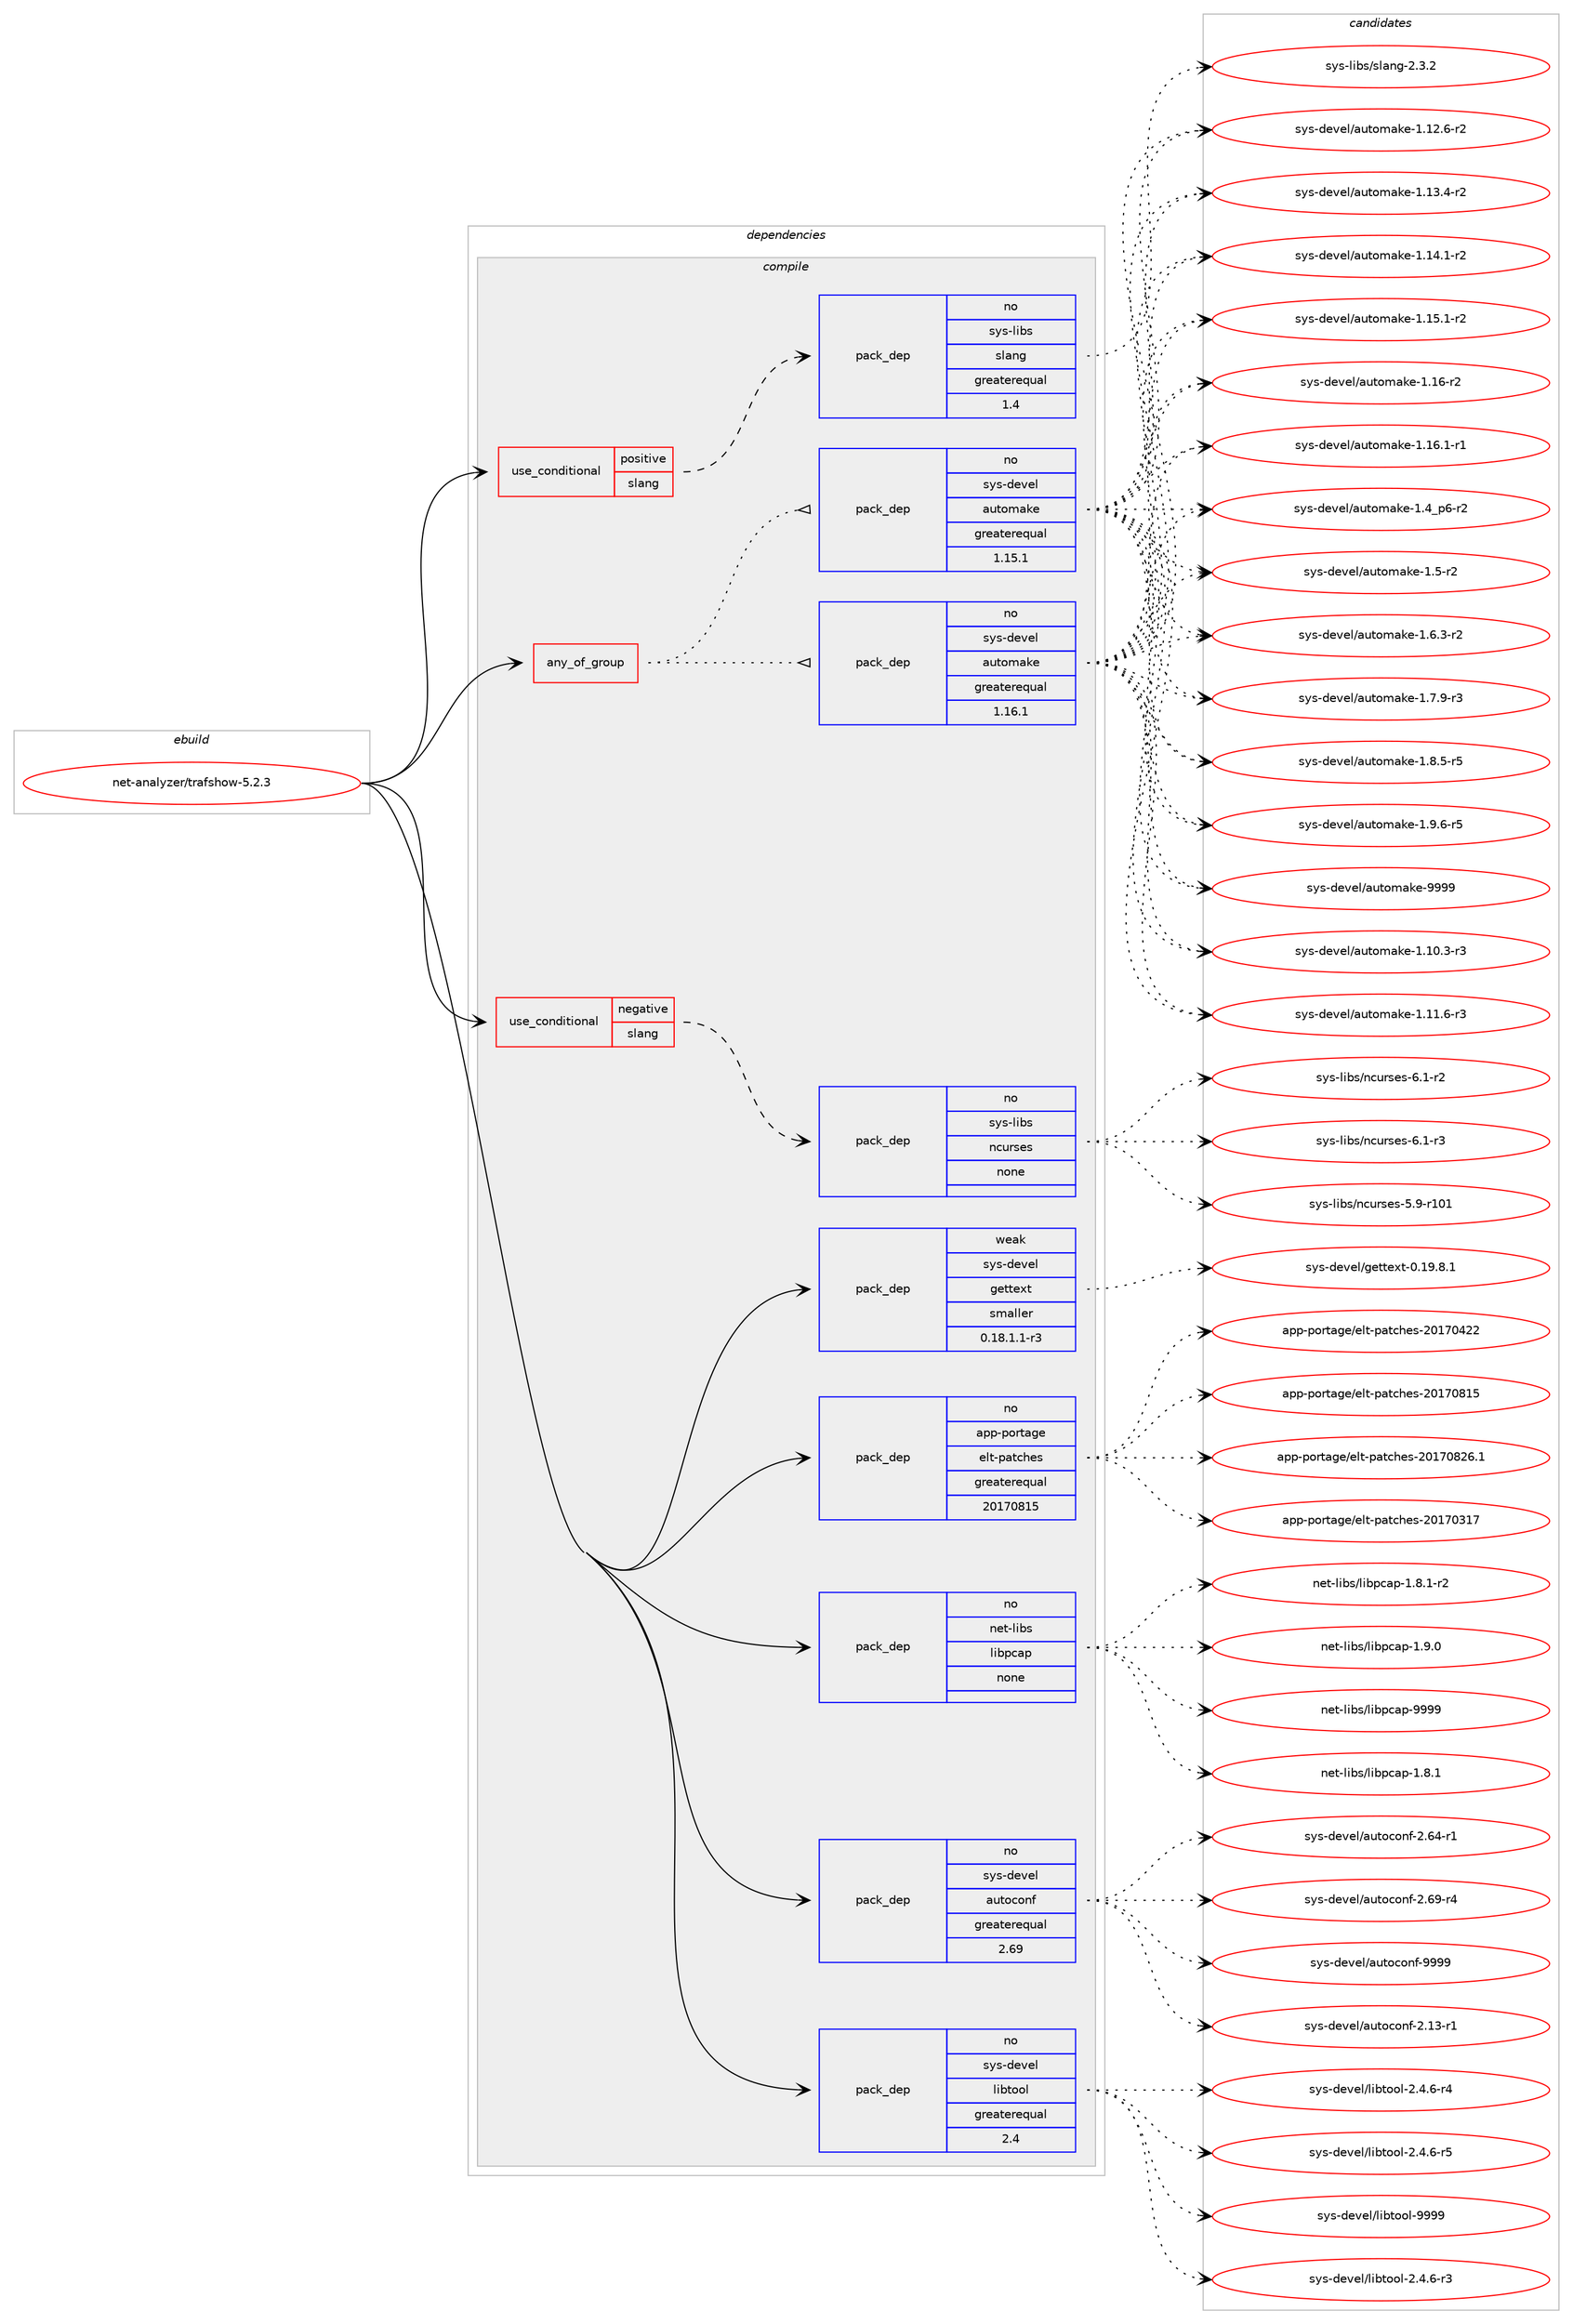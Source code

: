 digraph prolog {

# *************
# Graph options
# *************

newrank=true;
concentrate=true;
compound=true;
graph [rankdir=LR,fontname=Helvetica,fontsize=10,ranksep=1.5];#, ranksep=2.5, nodesep=0.2];
edge  [arrowhead=vee];
node  [fontname=Helvetica,fontsize=10];

# **********
# The ebuild
# **********

subgraph cluster_leftcol {
color=gray;
rank=same;
label=<<i>ebuild</i>>;
id [label="net-analyzer/trafshow-5.2.3", color=red, width=4, href="../net-analyzer/trafshow-5.2.3.svg"];
}

# ****************
# The dependencies
# ****************

subgraph cluster_midcol {
color=gray;
label=<<i>dependencies</i>>;
subgraph cluster_compile {
fillcolor="#eeeeee";
style=filled;
label=<<i>compile</i>>;
subgraph any25900 {
dependency1647543 [label=<<TABLE BORDER="0" CELLBORDER="1" CELLSPACING="0" CELLPADDING="4"><TR><TD CELLPADDING="10">any_of_group</TD></TR></TABLE>>, shape=none, color=red];subgraph pack1178121 {
dependency1647544 [label=<<TABLE BORDER="0" CELLBORDER="1" CELLSPACING="0" CELLPADDING="4" WIDTH="220"><TR><TD ROWSPAN="6" CELLPADDING="30">pack_dep</TD></TR><TR><TD WIDTH="110">no</TD></TR><TR><TD>sys-devel</TD></TR><TR><TD>automake</TD></TR><TR><TD>greaterequal</TD></TR><TR><TD>1.16.1</TD></TR></TABLE>>, shape=none, color=blue];
}
dependency1647543:e -> dependency1647544:w [weight=20,style="dotted",arrowhead="oinv"];
subgraph pack1178122 {
dependency1647545 [label=<<TABLE BORDER="0" CELLBORDER="1" CELLSPACING="0" CELLPADDING="4" WIDTH="220"><TR><TD ROWSPAN="6" CELLPADDING="30">pack_dep</TD></TR><TR><TD WIDTH="110">no</TD></TR><TR><TD>sys-devel</TD></TR><TR><TD>automake</TD></TR><TR><TD>greaterequal</TD></TR><TR><TD>1.15.1</TD></TR></TABLE>>, shape=none, color=blue];
}
dependency1647543:e -> dependency1647545:w [weight=20,style="dotted",arrowhead="oinv"];
}
id:e -> dependency1647543:w [weight=20,style="solid",arrowhead="vee"];
subgraph cond442747 {
dependency1647546 [label=<<TABLE BORDER="0" CELLBORDER="1" CELLSPACING="0" CELLPADDING="4"><TR><TD ROWSPAN="3" CELLPADDING="10">use_conditional</TD></TR><TR><TD>negative</TD></TR><TR><TD>slang</TD></TR></TABLE>>, shape=none, color=red];
subgraph pack1178123 {
dependency1647547 [label=<<TABLE BORDER="0" CELLBORDER="1" CELLSPACING="0" CELLPADDING="4" WIDTH="220"><TR><TD ROWSPAN="6" CELLPADDING="30">pack_dep</TD></TR><TR><TD WIDTH="110">no</TD></TR><TR><TD>sys-libs</TD></TR><TR><TD>ncurses</TD></TR><TR><TD>none</TD></TR><TR><TD></TD></TR></TABLE>>, shape=none, color=blue];
}
dependency1647546:e -> dependency1647547:w [weight=20,style="dashed",arrowhead="vee"];
}
id:e -> dependency1647546:w [weight=20,style="solid",arrowhead="vee"];
subgraph cond442748 {
dependency1647548 [label=<<TABLE BORDER="0" CELLBORDER="1" CELLSPACING="0" CELLPADDING="4"><TR><TD ROWSPAN="3" CELLPADDING="10">use_conditional</TD></TR><TR><TD>positive</TD></TR><TR><TD>slang</TD></TR></TABLE>>, shape=none, color=red];
subgraph pack1178124 {
dependency1647549 [label=<<TABLE BORDER="0" CELLBORDER="1" CELLSPACING="0" CELLPADDING="4" WIDTH="220"><TR><TD ROWSPAN="6" CELLPADDING="30">pack_dep</TD></TR><TR><TD WIDTH="110">no</TD></TR><TR><TD>sys-libs</TD></TR><TR><TD>slang</TD></TR><TR><TD>greaterequal</TD></TR><TR><TD>1.4</TD></TR></TABLE>>, shape=none, color=blue];
}
dependency1647548:e -> dependency1647549:w [weight=20,style="dashed",arrowhead="vee"];
}
id:e -> dependency1647548:w [weight=20,style="solid",arrowhead="vee"];
subgraph pack1178125 {
dependency1647550 [label=<<TABLE BORDER="0" CELLBORDER="1" CELLSPACING="0" CELLPADDING="4" WIDTH="220"><TR><TD ROWSPAN="6" CELLPADDING="30">pack_dep</TD></TR><TR><TD WIDTH="110">no</TD></TR><TR><TD>app-portage</TD></TR><TR><TD>elt-patches</TD></TR><TR><TD>greaterequal</TD></TR><TR><TD>20170815</TD></TR></TABLE>>, shape=none, color=blue];
}
id:e -> dependency1647550:w [weight=20,style="solid",arrowhead="vee"];
subgraph pack1178126 {
dependency1647551 [label=<<TABLE BORDER="0" CELLBORDER="1" CELLSPACING="0" CELLPADDING="4" WIDTH="220"><TR><TD ROWSPAN="6" CELLPADDING="30">pack_dep</TD></TR><TR><TD WIDTH="110">no</TD></TR><TR><TD>net-libs</TD></TR><TR><TD>libpcap</TD></TR><TR><TD>none</TD></TR><TR><TD></TD></TR></TABLE>>, shape=none, color=blue];
}
id:e -> dependency1647551:w [weight=20,style="solid",arrowhead="vee"];
subgraph pack1178127 {
dependency1647552 [label=<<TABLE BORDER="0" CELLBORDER="1" CELLSPACING="0" CELLPADDING="4" WIDTH="220"><TR><TD ROWSPAN="6" CELLPADDING="30">pack_dep</TD></TR><TR><TD WIDTH="110">no</TD></TR><TR><TD>sys-devel</TD></TR><TR><TD>autoconf</TD></TR><TR><TD>greaterequal</TD></TR><TR><TD>2.69</TD></TR></TABLE>>, shape=none, color=blue];
}
id:e -> dependency1647552:w [weight=20,style="solid",arrowhead="vee"];
subgraph pack1178128 {
dependency1647553 [label=<<TABLE BORDER="0" CELLBORDER="1" CELLSPACING="0" CELLPADDING="4" WIDTH="220"><TR><TD ROWSPAN="6" CELLPADDING="30">pack_dep</TD></TR><TR><TD WIDTH="110">no</TD></TR><TR><TD>sys-devel</TD></TR><TR><TD>libtool</TD></TR><TR><TD>greaterequal</TD></TR><TR><TD>2.4</TD></TR></TABLE>>, shape=none, color=blue];
}
id:e -> dependency1647553:w [weight=20,style="solid",arrowhead="vee"];
subgraph pack1178129 {
dependency1647554 [label=<<TABLE BORDER="0" CELLBORDER="1" CELLSPACING="0" CELLPADDING="4" WIDTH="220"><TR><TD ROWSPAN="6" CELLPADDING="30">pack_dep</TD></TR><TR><TD WIDTH="110">weak</TD></TR><TR><TD>sys-devel</TD></TR><TR><TD>gettext</TD></TR><TR><TD>smaller</TD></TR><TR><TD>0.18.1.1-r3</TD></TR></TABLE>>, shape=none, color=blue];
}
id:e -> dependency1647554:w [weight=20,style="solid",arrowhead="vee"];
}
subgraph cluster_compileandrun {
fillcolor="#eeeeee";
style=filled;
label=<<i>compile and run</i>>;
}
subgraph cluster_run {
fillcolor="#eeeeee";
style=filled;
label=<<i>run</i>>;
}
}

# **************
# The candidates
# **************

subgraph cluster_choices {
rank=same;
color=gray;
label=<<i>candidates</i>>;

subgraph choice1178121 {
color=black;
nodesep=1;
choice11512111545100101118101108479711711611110997107101454946494846514511451 [label="sys-devel/automake-1.10.3-r3", color=red, width=4,href="../sys-devel/automake-1.10.3-r3.svg"];
choice11512111545100101118101108479711711611110997107101454946494946544511451 [label="sys-devel/automake-1.11.6-r3", color=red, width=4,href="../sys-devel/automake-1.11.6-r3.svg"];
choice11512111545100101118101108479711711611110997107101454946495046544511450 [label="sys-devel/automake-1.12.6-r2", color=red, width=4,href="../sys-devel/automake-1.12.6-r2.svg"];
choice11512111545100101118101108479711711611110997107101454946495146524511450 [label="sys-devel/automake-1.13.4-r2", color=red, width=4,href="../sys-devel/automake-1.13.4-r2.svg"];
choice11512111545100101118101108479711711611110997107101454946495246494511450 [label="sys-devel/automake-1.14.1-r2", color=red, width=4,href="../sys-devel/automake-1.14.1-r2.svg"];
choice11512111545100101118101108479711711611110997107101454946495346494511450 [label="sys-devel/automake-1.15.1-r2", color=red, width=4,href="../sys-devel/automake-1.15.1-r2.svg"];
choice1151211154510010111810110847971171161111099710710145494649544511450 [label="sys-devel/automake-1.16-r2", color=red, width=4,href="../sys-devel/automake-1.16-r2.svg"];
choice11512111545100101118101108479711711611110997107101454946495446494511449 [label="sys-devel/automake-1.16.1-r1", color=red, width=4,href="../sys-devel/automake-1.16.1-r1.svg"];
choice115121115451001011181011084797117116111109971071014549465295112544511450 [label="sys-devel/automake-1.4_p6-r2", color=red, width=4,href="../sys-devel/automake-1.4_p6-r2.svg"];
choice11512111545100101118101108479711711611110997107101454946534511450 [label="sys-devel/automake-1.5-r2", color=red, width=4,href="../sys-devel/automake-1.5-r2.svg"];
choice115121115451001011181011084797117116111109971071014549465446514511450 [label="sys-devel/automake-1.6.3-r2", color=red, width=4,href="../sys-devel/automake-1.6.3-r2.svg"];
choice115121115451001011181011084797117116111109971071014549465546574511451 [label="sys-devel/automake-1.7.9-r3", color=red, width=4,href="../sys-devel/automake-1.7.9-r3.svg"];
choice115121115451001011181011084797117116111109971071014549465646534511453 [label="sys-devel/automake-1.8.5-r5", color=red, width=4,href="../sys-devel/automake-1.8.5-r5.svg"];
choice115121115451001011181011084797117116111109971071014549465746544511453 [label="sys-devel/automake-1.9.6-r5", color=red, width=4,href="../sys-devel/automake-1.9.6-r5.svg"];
choice115121115451001011181011084797117116111109971071014557575757 [label="sys-devel/automake-9999", color=red, width=4,href="../sys-devel/automake-9999.svg"];
dependency1647544:e -> choice11512111545100101118101108479711711611110997107101454946494846514511451:w [style=dotted,weight="100"];
dependency1647544:e -> choice11512111545100101118101108479711711611110997107101454946494946544511451:w [style=dotted,weight="100"];
dependency1647544:e -> choice11512111545100101118101108479711711611110997107101454946495046544511450:w [style=dotted,weight="100"];
dependency1647544:e -> choice11512111545100101118101108479711711611110997107101454946495146524511450:w [style=dotted,weight="100"];
dependency1647544:e -> choice11512111545100101118101108479711711611110997107101454946495246494511450:w [style=dotted,weight="100"];
dependency1647544:e -> choice11512111545100101118101108479711711611110997107101454946495346494511450:w [style=dotted,weight="100"];
dependency1647544:e -> choice1151211154510010111810110847971171161111099710710145494649544511450:w [style=dotted,weight="100"];
dependency1647544:e -> choice11512111545100101118101108479711711611110997107101454946495446494511449:w [style=dotted,weight="100"];
dependency1647544:e -> choice115121115451001011181011084797117116111109971071014549465295112544511450:w [style=dotted,weight="100"];
dependency1647544:e -> choice11512111545100101118101108479711711611110997107101454946534511450:w [style=dotted,weight="100"];
dependency1647544:e -> choice115121115451001011181011084797117116111109971071014549465446514511450:w [style=dotted,weight="100"];
dependency1647544:e -> choice115121115451001011181011084797117116111109971071014549465546574511451:w [style=dotted,weight="100"];
dependency1647544:e -> choice115121115451001011181011084797117116111109971071014549465646534511453:w [style=dotted,weight="100"];
dependency1647544:e -> choice115121115451001011181011084797117116111109971071014549465746544511453:w [style=dotted,weight="100"];
dependency1647544:e -> choice115121115451001011181011084797117116111109971071014557575757:w [style=dotted,weight="100"];
}
subgraph choice1178122 {
color=black;
nodesep=1;
choice11512111545100101118101108479711711611110997107101454946494846514511451 [label="sys-devel/automake-1.10.3-r3", color=red, width=4,href="../sys-devel/automake-1.10.3-r3.svg"];
choice11512111545100101118101108479711711611110997107101454946494946544511451 [label="sys-devel/automake-1.11.6-r3", color=red, width=4,href="../sys-devel/automake-1.11.6-r3.svg"];
choice11512111545100101118101108479711711611110997107101454946495046544511450 [label="sys-devel/automake-1.12.6-r2", color=red, width=4,href="../sys-devel/automake-1.12.6-r2.svg"];
choice11512111545100101118101108479711711611110997107101454946495146524511450 [label="sys-devel/automake-1.13.4-r2", color=red, width=4,href="../sys-devel/automake-1.13.4-r2.svg"];
choice11512111545100101118101108479711711611110997107101454946495246494511450 [label="sys-devel/automake-1.14.1-r2", color=red, width=4,href="../sys-devel/automake-1.14.1-r2.svg"];
choice11512111545100101118101108479711711611110997107101454946495346494511450 [label="sys-devel/automake-1.15.1-r2", color=red, width=4,href="../sys-devel/automake-1.15.1-r2.svg"];
choice1151211154510010111810110847971171161111099710710145494649544511450 [label="sys-devel/automake-1.16-r2", color=red, width=4,href="../sys-devel/automake-1.16-r2.svg"];
choice11512111545100101118101108479711711611110997107101454946495446494511449 [label="sys-devel/automake-1.16.1-r1", color=red, width=4,href="../sys-devel/automake-1.16.1-r1.svg"];
choice115121115451001011181011084797117116111109971071014549465295112544511450 [label="sys-devel/automake-1.4_p6-r2", color=red, width=4,href="../sys-devel/automake-1.4_p6-r2.svg"];
choice11512111545100101118101108479711711611110997107101454946534511450 [label="sys-devel/automake-1.5-r2", color=red, width=4,href="../sys-devel/automake-1.5-r2.svg"];
choice115121115451001011181011084797117116111109971071014549465446514511450 [label="sys-devel/automake-1.6.3-r2", color=red, width=4,href="../sys-devel/automake-1.6.3-r2.svg"];
choice115121115451001011181011084797117116111109971071014549465546574511451 [label="sys-devel/automake-1.7.9-r3", color=red, width=4,href="../sys-devel/automake-1.7.9-r3.svg"];
choice115121115451001011181011084797117116111109971071014549465646534511453 [label="sys-devel/automake-1.8.5-r5", color=red, width=4,href="../sys-devel/automake-1.8.5-r5.svg"];
choice115121115451001011181011084797117116111109971071014549465746544511453 [label="sys-devel/automake-1.9.6-r5", color=red, width=4,href="../sys-devel/automake-1.9.6-r5.svg"];
choice115121115451001011181011084797117116111109971071014557575757 [label="sys-devel/automake-9999", color=red, width=4,href="../sys-devel/automake-9999.svg"];
dependency1647545:e -> choice11512111545100101118101108479711711611110997107101454946494846514511451:w [style=dotted,weight="100"];
dependency1647545:e -> choice11512111545100101118101108479711711611110997107101454946494946544511451:w [style=dotted,weight="100"];
dependency1647545:e -> choice11512111545100101118101108479711711611110997107101454946495046544511450:w [style=dotted,weight="100"];
dependency1647545:e -> choice11512111545100101118101108479711711611110997107101454946495146524511450:w [style=dotted,weight="100"];
dependency1647545:e -> choice11512111545100101118101108479711711611110997107101454946495246494511450:w [style=dotted,weight="100"];
dependency1647545:e -> choice11512111545100101118101108479711711611110997107101454946495346494511450:w [style=dotted,weight="100"];
dependency1647545:e -> choice1151211154510010111810110847971171161111099710710145494649544511450:w [style=dotted,weight="100"];
dependency1647545:e -> choice11512111545100101118101108479711711611110997107101454946495446494511449:w [style=dotted,weight="100"];
dependency1647545:e -> choice115121115451001011181011084797117116111109971071014549465295112544511450:w [style=dotted,weight="100"];
dependency1647545:e -> choice11512111545100101118101108479711711611110997107101454946534511450:w [style=dotted,weight="100"];
dependency1647545:e -> choice115121115451001011181011084797117116111109971071014549465446514511450:w [style=dotted,weight="100"];
dependency1647545:e -> choice115121115451001011181011084797117116111109971071014549465546574511451:w [style=dotted,weight="100"];
dependency1647545:e -> choice115121115451001011181011084797117116111109971071014549465646534511453:w [style=dotted,weight="100"];
dependency1647545:e -> choice115121115451001011181011084797117116111109971071014549465746544511453:w [style=dotted,weight="100"];
dependency1647545:e -> choice115121115451001011181011084797117116111109971071014557575757:w [style=dotted,weight="100"];
}
subgraph choice1178123 {
color=black;
nodesep=1;
choice115121115451081059811547110991171141151011154553465745114494849 [label="sys-libs/ncurses-5.9-r101", color=red, width=4,href="../sys-libs/ncurses-5.9-r101.svg"];
choice11512111545108105981154711099117114115101115455446494511450 [label="sys-libs/ncurses-6.1-r2", color=red, width=4,href="../sys-libs/ncurses-6.1-r2.svg"];
choice11512111545108105981154711099117114115101115455446494511451 [label="sys-libs/ncurses-6.1-r3", color=red, width=4,href="../sys-libs/ncurses-6.1-r3.svg"];
dependency1647547:e -> choice115121115451081059811547110991171141151011154553465745114494849:w [style=dotted,weight="100"];
dependency1647547:e -> choice11512111545108105981154711099117114115101115455446494511450:w [style=dotted,weight="100"];
dependency1647547:e -> choice11512111545108105981154711099117114115101115455446494511451:w [style=dotted,weight="100"];
}
subgraph choice1178124 {
color=black;
nodesep=1;
choice11512111545108105981154711510897110103455046514650 [label="sys-libs/slang-2.3.2", color=red, width=4,href="../sys-libs/slang-2.3.2.svg"];
dependency1647549:e -> choice11512111545108105981154711510897110103455046514650:w [style=dotted,weight="100"];
}
subgraph choice1178125 {
color=black;
nodesep=1;
choice97112112451121111141169710310147101108116451129711699104101115455048495548514955 [label="app-portage/elt-patches-20170317", color=red, width=4,href="../app-portage/elt-patches-20170317.svg"];
choice97112112451121111141169710310147101108116451129711699104101115455048495548525050 [label="app-portage/elt-patches-20170422", color=red, width=4,href="../app-portage/elt-patches-20170422.svg"];
choice97112112451121111141169710310147101108116451129711699104101115455048495548564953 [label="app-portage/elt-patches-20170815", color=red, width=4,href="../app-portage/elt-patches-20170815.svg"];
choice971121124511211111411697103101471011081164511297116991041011154550484955485650544649 [label="app-portage/elt-patches-20170826.1", color=red, width=4,href="../app-portage/elt-patches-20170826.1.svg"];
dependency1647550:e -> choice97112112451121111141169710310147101108116451129711699104101115455048495548514955:w [style=dotted,weight="100"];
dependency1647550:e -> choice97112112451121111141169710310147101108116451129711699104101115455048495548525050:w [style=dotted,weight="100"];
dependency1647550:e -> choice97112112451121111141169710310147101108116451129711699104101115455048495548564953:w [style=dotted,weight="100"];
dependency1647550:e -> choice971121124511211111411697103101471011081164511297116991041011154550484955485650544649:w [style=dotted,weight="100"];
}
subgraph choice1178126 {
color=black;
nodesep=1;
choice110101116451081059811547108105981129997112454946564649 [label="net-libs/libpcap-1.8.1", color=red, width=4,href="../net-libs/libpcap-1.8.1.svg"];
choice1101011164510810598115471081059811299971124549465646494511450 [label="net-libs/libpcap-1.8.1-r2", color=red, width=4,href="../net-libs/libpcap-1.8.1-r2.svg"];
choice110101116451081059811547108105981129997112454946574648 [label="net-libs/libpcap-1.9.0", color=red, width=4,href="../net-libs/libpcap-1.9.0.svg"];
choice1101011164510810598115471081059811299971124557575757 [label="net-libs/libpcap-9999", color=red, width=4,href="../net-libs/libpcap-9999.svg"];
dependency1647551:e -> choice110101116451081059811547108105981129997112454946564649:w [style=dotted,weight="100"];
dependency1647551:e -> choice1101011164510810598115471081059811299971124549465646494511450:w [style=dotted,weight="100"];
dependency1647551:e -> choice110101116451081059811547108105981129997112454946574648:w [style=dotted,weight="100"];
dependency1647551:e -> choice1101011164510810598115471081059811299971124557575757:w [style=dotted,weight="100"];
}
subgraph choice1178127 {
color=black;
nodesep=1;
choice1151211154510010111810110847971171161119911111010245504649514511449 [label="sys-devel/autoconf-2.13-r1", color=red, width=4,href="../sys-devel/autoconf-2.13-r1.svg"];
choice1151211154510010111810110847971171161119911111010245504654524511449 [label="sys-devel/autoconf-2.64-r1", color=red, width=4,href="../sys-devel/autoconf-2.64-r1.svg"];
choice1151211154510010111810110847971171161119911111010245504654574511452 [label="sys-devel/autoconf-2.69-r4", color=red, width=4,href="../sys-devel/autoconf-2.69-r4.svg"];
choice115121115451001011181011084797117116111991111101024557575757 [label="sys-devel/autoconf-9999", color=red, width=4,href="../sys-devel/autoconf-9999.svg"];
dependency1647552:e -> choice1151211154510010111810110847971171161119911111010245504649514511449:w [style=dotted,weight="100"];
dependency1647552:e -> choice1151211154510010111810110847971171161119911111010245504654524511449:w [style=dotted,weight="100"];
dependency1647552:e -> choice1151211154510010111810110847971171161119911111010245504654574511452:w [style=dotted,weight="100"];
dependency1647552:e -> choice115121115451001011181011084797117116111991111101024557575757:w [style=dotted,weight="100"];
}
subgraph choice1178128 {
color=black;
nodesep=1;
choice1151211154510010111810110847108105981161111111084550465246544511451 [label="sys-devel/libtool-2.4.6-r3", color=red, width=4,href="../sys-devel/libtool-2.4.6-r3.svg"];
choice1151211154510010111810110847108105981161111111084550465246544511452 [label="sys-devel/libtool-2.4.6-r4", color=red, width=4,href="../sys-devel/libtool-2.4.6-r4.svg"];
choice1151211154510010111810110847108105981161111111084550465246544511453 [label="sys-devel/libtool-2.4.6-r5", color=red, width=4,href="../sys-devel/libtool-2.4.6-r5.svg"];
choice1151211154510010111810110847108105981161111111084557575757 [label="sys-devel/libtool-9999", color=red, width=4,href="../sys-devel/libtool-9999.svg"];
dependency1647553:e -> choice1151211154510010111810110847108105981161111111084550465246544511451:w [style=dotted,weight="100"];
dependency1647553:e -> choice1151211154510010111810110847108105981161111111084550465246544511452:w [style=dotted,weight="100"];
dependency1647553:e -> choice1151211154510010111810110847108105981161111111084550465246544511453:w [style=dotted,weight="100"];
dependency1647553:e -> choice1151211154510010111810110847108105981161111111084557575757:w [style=dotted,weight="100"];
}
subgraph choice1178129 {
color=black;
nodesep=1;
choice1151211154510010111810110847103101116116101120116454846495746564649 [label="sys-devel/gettext-0.19.8.1", color=red, width=4,href="../sys-devel/gettext-0.19.8.1.svg"];
dependency1647554:e -> choice1151211154510010111810110847103101116116101120116454846495746564649:w [style=dotted,weight="100"];
}
}

}
